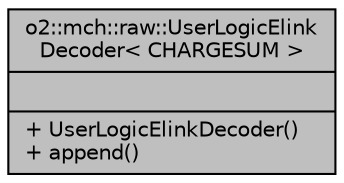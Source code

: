 digraph "o2::mch::raw::UserLogicElinkDecoder&lt; CHARGESUM &gt;"
{
 // INTERACTIVE_SVG=YES
  bgcolor="transparent";
  edge [fontname="Helvetica",fontsize="10",labelfontname="Helvetica",labelfontsize="10"];
  node [fontname="Helvetica",fontsize="10",shape=record];
  Node1 [label="{o2::mch::raw::UserLogicElink\lDecoder\< CHARGESUM \>\n||+ UserLogicElinkDecoder()\l+ append()\l}",height=0.2,width=0.4,color="black", fillcolor="grey75", style="filled", fontcolor="black"];
}
